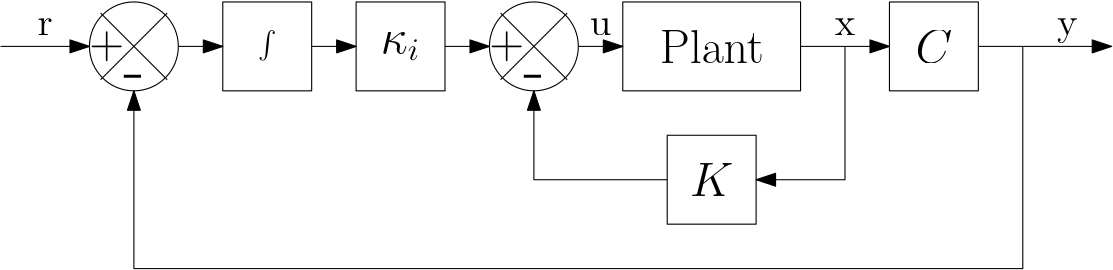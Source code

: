 <?xml version="1.0"?>
<!DOCTYPE ipe SYSTEM "ipe.dtd">
<ipe version="70206" creator="Ipe 7.2.7">
<info created="D:20190501113700" modified="D:20190501113700"/>
<ipestyle name="basic">
<symbol name="arrow/arc(spx)">
<path stroke="sym-stroke" fill="sym-stroke" pen="sym-pen">
0 0 m
-1 0.333 l
-1 -0.333 l
h
</path>
</symbol>
<symbol name="arrow/farc(spx)">
<path stroke="sym-stroke" fill="white" pen="sym-pen">
0 0 m
-1 0.333 l
-1 -0.333 l
h
</path>
</symbol>
<symbol name="arrow/ptarc(spx)">
<path stroke="sym-stroke" fill="sym-stroke" pen="sym-pen">
0 0 m
-1 0.333 l
-0.8 0 l
-1 -0.333 l
h
</path>
</symbol>
<symbol name="arrow/fptarc(spx)">
<path stroke="sym-stroke" fill="white" pen="sym-pen">
0 0 m
-1 0.333 l
-0.8 0 l
-1 -0.333 l
h
</path>
</symbol>
<symbol name="mark/circle(sx)" transformations="translations">
<path fill="sym-stroke">
0.6 0 0 0.6 0 0 e
0.4 0 0 0.4 0 0 e
</path>
</symbol>
<symbol name="mark/disk(sx)" transformations="translations">
<path fill="sym-stroke">
0.6 0 0 0.6 0 0 e
</path>
</symbol>
<symbol name="mark/fdisk(sfx)" transformations="translations">
<group>
<path fill="sym-fill">
0.5 0 0 0.5 0 0 e
</path>
<path fill="sym-stroke" fillrule="eofill">
0.6 0 0 0.6 0 0 e
0.4 0 0 0.4 0 0 e
</path>
</group>
</symbol>
<symbol name="mark/box(sx)" transformations="translations">
<path fill="sym-stroke" fillrule="eofill">
-0.6 -0.6 m
0.6 -0.6 l
0.6 0.6 l
-0.6 0.6 l
h
-0.4 -0.4 m
0.4 -0.4 l
0.4 0.4 l
-0.4 0.4 l
h
</path>
</symbol>
<symbol name="mark/square(sx)" transformations="translations">
<path fill="sym-stroke">
-0.6 -0.6 m
0.6 -0.6 l
0.6 0.6 l
-0.6 0.6 l
h
</path>
</symbol>
<symbol name="mark/fsquare(sfx)" transformations="translations">
<group>
<path fill="sym-fill">
-0.5 -0.5 m
0.5 -0.5 l
0.5 0.5 l
-0.5 0.5 l
h
</path>
<path fill="sym-stroke" fillrule="eofill">
-0.6 -0.6 m
0.6 -0.6 l
0.6 0.6 l
-0.6 0.6 l
h
-0.4 -0.4 m
0.4 -0.4 l
0.4 0.4 l
-0.4 0.4 l
h
</path>
</group>
</symbol>
<symbol name="mark/cross(sx)" transformations="translations">
<group>
<path fill="sym-stroke">
-0.43 -0.57 m
0.57 0.43 l
0.43 0.57 l
-0.57 -0.43 l
h
</path>
<path fill="sym-stroke">
-0.43 0.57 m
0.57 -0.43 l
0.43 -0.57 l
-0.57 0.43 l
h
</path>
</group>
</symbol>
<symbol name="arrow/fnormal(spx)">
<path stroke="sym-stroke" fill="white" pen="sym-pen">
0 0 m
-1 0.333 l
-1 -0.333 l
h
</path>
</symbol>
<symbol name="arrow/pointed(spx)">
<path stroke="sym-stroke" fill="sym-stroke" pen="sym-pen">
0 0 m
-1 0.333 l
-0.8 0 l
-1 -0.333 l
h
</path>
</symbol>
<symbol name="arrow/fpointed(spx)">
<path stroke="sym-stroke" fill="white" pen="sym-pen">
0 0 m
-1 0.333 l
-0.8 0 l
-1 -0.333 l
h
</path>
</symbol>
<symbol name="arrow/linear(spx)">
<path stroke="sym-stroke" pen="sym-pen">
-1 0.333 m
0 0 l
-1 -0.333 l
</path>
</symbol>
<symbol name="arrow/fdouble(spx)">
<path stroke="sym-stroke" fill="white" pen="sym-pen">
0 0 m
-1 0.333 l
-1 -0.333 l
h
-1 0 m
-2 0.333 l
-2 -0.333 l
h
</path>
</symbol>
<symbol name="arrow/double(spx)">
<path stroke="sym-stroke" fill="sym-stroke" pen="sym-pen">
0 0 m
-1 0.333 l
-1 -0.333 l
h
-1 0 m
-2 0.333 l
-2 -0.333 l
h
</path>
</symbol>
<pen name="heavier" value="0.8"/>
<pen name="fat" value="1.2"/>
<pen name="ultrafat" value="2"/>
<symbolsize name="large" value="5"/>
<symbolsize name="small" value="2"/>
<symbolsize name="tiny" value="1.1"/>
<arrowsize name="large" value="10"/>
<arrowsize name="small" value="5"/>
<arrowsize name="tiny" value="3"/>
<color name="red" value="1 0 0"/>
<color name="green" value="0 1 0"/>
<color name="blue" value="0 0 1"/>
<color name="yellow" value="1 1 0"/>
<color name="orange" value="1 0.647 0"/>
<color name="gold" value="1 0.843 0"/>
<color name="purple" value="0.627 0.125 0.941"/>
<color name="gray" value="0.745"/>
<color name="brown" value="0.647 0.165 0.165"/>
<color name="navy" value="0 0 0.502"/>
<color name="pink" value="1 0.753 0.796"/>
<color name="seagreen" value="0.18 0.545 0.341"/>
<color name="turquoise" value="0.251 0.878 0.816"/>
<color name="violet" value="0.933 0.51 0.933"/>
<color name="darkblue" value="0 0 0.545"/>
<color name="darkcyan" value="0 0.545 0.545"/>
<color name="darkgray" value="0.663"/>
<color name="darkgreen" value="0 0.392 0"/>
<color name="darkmagenta" value="0.545 0 0.545"/>
<color name="darkorange" value="1 0.549 0"/>
<color name="darkred" value="0.545 0 0"/>
<color name="lightblue" value="0.678 0.847 0.902"/>
<color name="lightcyan" value="0.878 1 1"/>
<color name="lightgray" value="0.827"/>
<color name="lightgreen" value="0.565 0.933 0.565"/>
<color name="lightyellow" value="1 1 0.878"/>
<dashstyle name="dashed" value="[4] 0"/>
<dashstyle name="dotted" value="[1 3] 0"/>
<dashstyle name="dash dotted" value="[4 2 1 2] 0"/>
<dashstyle name="dash dot dotted" value="[4 2 1 2 1 2] 0"/>
<textsize name="large" value="\large"/>
<textsize name="Large" value="\Large"/>
<textsize name="LARGE" value="\LARGE"/>
<textsize name="huge" value="\huge"/>
<textsize name="Huge" value="\Huge"/>
<textsize name="small" value="\small"/>
<textsize name="footnote" value="\footnotesize"/>
<textsize name="tiny" value="\tiny"/>
<textstyle name="center" begin="\begin{center}" end="\end{center}"/>
<textstyle name="itemize" begin="\begin{itemize}" end="\end{itemize}"/>
<textstyle name="item" begin="\begin{itemize}\item{}" end="\end{itemize}"/>
<gridsize name="4 pts" value="4"/>
<gridsize name="8 pts (~3 mm)" value="8"/>
<gridsize name="16 pts (~6 mm)" value="16"/>
<gridsize name="32 pts (~12 mm)" value="32"/>
<gridsize name="10 pts (~3.5 mm)" value="10"/>
<gridsize name="20 pts (~7 mm)" value="20"/>
<gridsize name="14 pts (~5 mm)" value="14"/>
<gridsize name="28 pts (~10 mm)" value="28"/>
<gridsize name="56 pts (~20 mm)" value="56"/>
<anglesize name="90 deg" value="90"/>
<anglesize name="60 deg" value="60"/>
<anglesize name="45 deg" value="45"/>
<anglesize name="30 deg" value="30"/>
<anglesize name="22.5 deg" value="22.5"/>
<opacity name="10%" value="0.1"/>
<opacity name="30%" value="0.3"/>
<opacity name="50%" value="0.5"/>
<opacity name="75%" value="0.75"/>
<tiling name="falling" angle="-60" step="4" width="1"/>
<tiling name="rising" angle="30" step="4" width="1"/>
</ipestyle>
<page>
<layer name="alpha"/>
<view layers="alpha" active="alpha"/>
<path layer="alpha" stroke="black" arrow="normal/normal">
64 704 m
96 704 l
</path>
<path stroke="black">
16 0 0 16 112 704 e
</path>
<path stroke="black" arrow="normal/normal">
128 704 m
144 704 l
</path>
<path stroke="black">
144 720 m
144 688 l
176 688 l
176 720 l
h
</path>
<path stroke="black">
192 720 m
192 688 l
224 688 l
224 720 l
h
</path>
<path stroke="black">
16 0 0 16 256 704 e
</path>
<path stroke="black">
288 720 m
288 688 l
352 688 l
352 720 l
h
</path>
<path matrix="1 0 0 1 16 0" stroke="black">
368 720 m
368 688 l
400 688 l
400 720 l
h
</path>
<path stroke="black" arrow="normal/normal">
176 704 m
192 704 l
</path>
<path stroke="black" arrow="normal/normal">
224 704 m
240 704 l
</path>
<path stroke="black" arrow="normal/normal">
272 704 m
288 704 l
</path>
<path stroke="black" arrow="normal/normal">
352 704 m
384 704 l
</path>
<path stroke="black">
304 672 m
304 640 l
336 640 l
336 672 l
h
</path>
<path stroke="black" arrow="normal/normal">
368 704 m
368 656 l
336 656 l
</path>
<path stroke="black" arrow="normal/normal">
304 656 m
256 656 l
256 688 l
</path>
<path stroke="black" arrow="normal/normal">
432 704 m
432 624 l
112 624 l
112 688 l
</path>
<path stroke="black">
100 692 m
124 716 l
</path>
<path stroke="black">
124 692 m
100 716 l
</path>
<path stroke="black">
244 692 m
268 716 l
268 716 l
</path>
<path stroke="black">
268 692 m
244 716 l
</path>
<text matrix="1 0 0 1 0 -4" transformations="translations" pos="112 692" stroke="black" type="label" width="7.483" height="10.671" depth="0" halign="center" valign="bottom" size="Huge">-</text>
<text matrix="1 0 0 1 144 -4" transformations="translations" pos="112 692" stroke="black" type="label" width="7.483" height="10.671" depth="0" halign="center" valign="bottom" size="Huge">-</text>
<text transformations="translations" pos="96 704" stroke="black" type="label" width="12.392" height="9.703" depth="1.09" valign="center" size="LARGE">+</text>
<text matrix="1 0 0 1 144 0" transformations="translations" pos="96 704" stroke="black" type="label" width="12.392" height="9.703" depth="1.09" valign="center" size="LARGE">+</text>
<text transformations="translations" pos="160 704" stroke="black" type="label" width="6.642" height="11.732" depth="0" halign="center" valign="center" size="Huge" style="math">\int</text>
<text transformations="translations" pos="208 704" stroke="black" type="label" width="14.195" height="7.415" depth="2.58" halign="center" valign="center" size="LARGE" style="math">\kappa_i</text>
<text transformations="translations" pos="320 656" stroke="black" type="label" width="15.577" height="11.764" depth="0" halign="center" valign="center" size="LARGE" style="math">K</text>
<text transformations="translations" pos="320 704" stroke="black" type="label" width="37.449" height="11.955" depth="0" halign="center" valign="center" size="LARGE">Plant</text>
<text transformations="translations" pos="80 708" stroke="black" type="label" width="5.463" height="6.177" depth="0" halign="center" valign="baseline" size="Large">r</text>
<text matrix="1 0 0 1 200 0" transformations="translations" pos="80 708" stroke="black" type="label" width="7.804" height="6.177" depth="0" halign="center" valign="baseline" size="Large">u</text>
<text matrix="1 0 0 1 288 0" transformations="translations" pos="80 708" stroke="black" type="label" width="7.414" height="6.177" depth="0" halign="center" valign="baseline" size="Large">x</text>
<text matrix="1 0 0 1 368 0" transformations="translations" pos="80 708" stroke="black" type="label" width="7.414" height="6.176" depth="2.79" halign="center" valign="baseline" size="Large">y</text>
<path stroke="black" arrow="normal/normal">
416 704 m
464 704 l
</path>
<text matrix="1 0 0 1 80 48" transformations="translations" pos="320 656" stroke="black" type="label" width="13.296" height="11.764" depth="0" halign="center" valign="center" size="LARGE" style="math">C</text>
</page>
</ipe>
